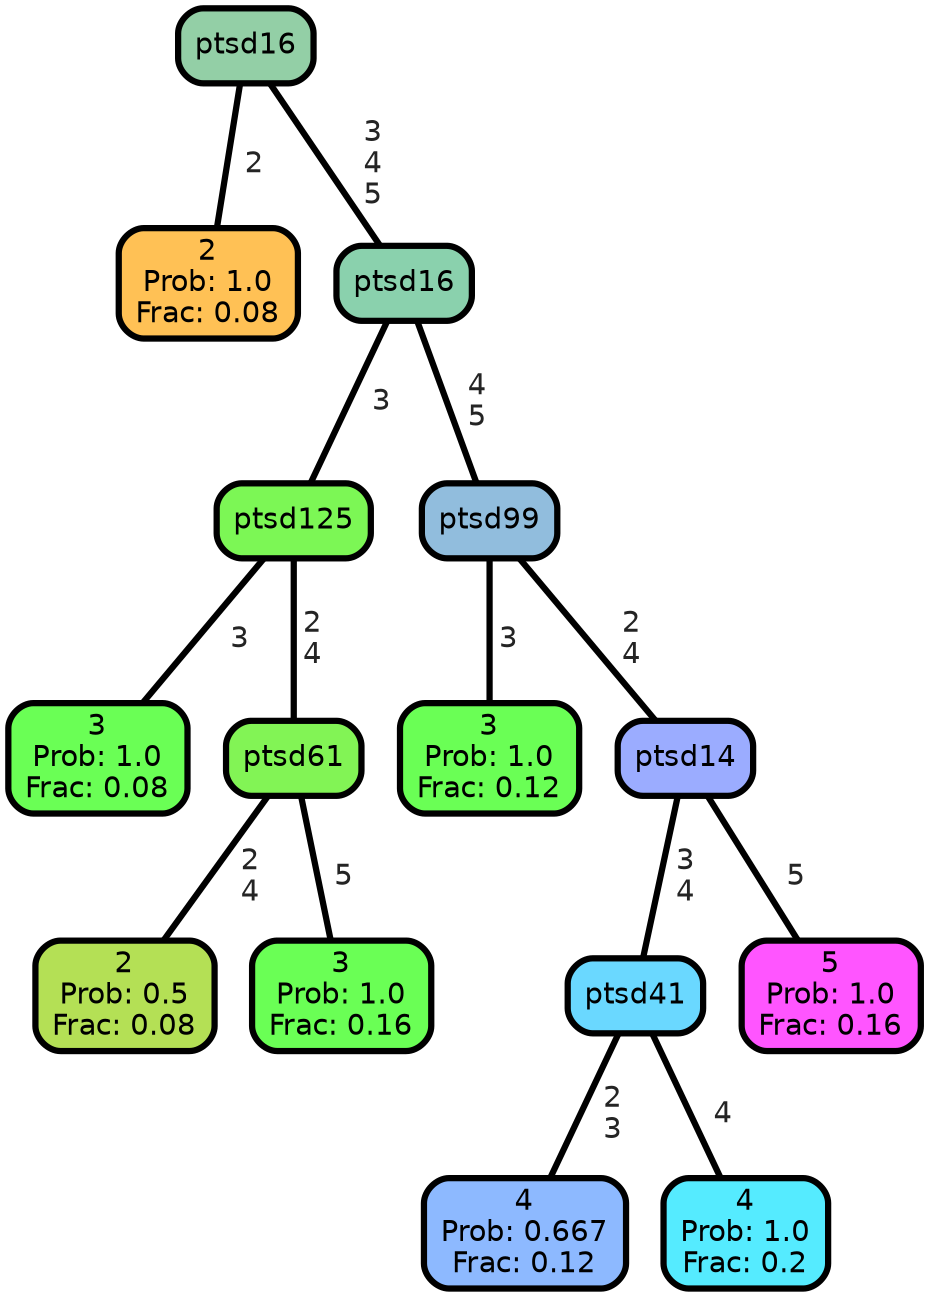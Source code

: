 graph Tree {
node [shape=box, style="filled, rounded",color="black",penwidth="3",fontcolor="black",                 fontname=helvetica] ;
graph [ranksep="0 equally", splines=straight,                 bgcolor=transparent, dpi=200] ;
edge [fontname=helvetica, fontweight=bold,fontcolor=grey14,color=black] ;
0 [label="2
Prob: 1.0
Frac: 0.08", fillcolor="#ffc155"] ;
1 [label="ptsd16", fillcolor="#93cfa6"] ;
2 [label="3
Prob: 1.0
Frac: 0.08", fillcolor="#6aff55"] ;
3 [label="ptsd125", fillcolor="#7cf755"] ;
4 [label="2
Prob: 0.5
Frac: 0.08", fillcolor="#b4e055"] ;
5 [label="ptsd61", fillcolor="#82f455"] ;
6 [label="3
Prob: 1.0
Frac: 0.16", fillcolor="#6aff55"] ;
7 [label="ptsd16", fillcolor="#8ad1ad"] ;
8 [label="3
Prob: 1.0
Frac: 0.12", fillcolor="#6aff55"] ;
9 [label="ptsd99", fillcolor="#91bddd"] ;
10 [label="4
Prob: 0.667
Frac: 0.12", fillcolor="#8db9ff"] ;
11 [label="ptsd41", fillcolor="#6ad8ff"] ;
12 [label="4
Prob: 1.0
Frac: 0.2", fillcolor="#55ebff"] ;
13 [label="ptsd14", fillcolor="#9bacff"] ;
14 [label="5
Prob: 1.0
Frac: 0.16", fillcolor="#ff55ff"] ;
1 -- 0 [label=" 2",penwidth=3] ;
1 -- 7 [label=" 3\n 4\n 5",penwidth=3] ;
3 -- 2 [label=" 3",penwidth=3] ;
3 -- 5 [label=" 2\n 4",penwidth=3] ;
5 -- 4 [label=" 2\n 4",penwidth=3] ;
5 -- 6 [label=" 5",penwidth=3] ;
7 -- 3 [label=" 3",penwidth=3] ;
7 -- 9 [label=" 4\n 5",penwidth=3] ;
9 -- 8 [label=" 3",penwidth=3] ;
9 -- 13 [label=" 2\n 4",penwidth=3] ;
11 -- 10 [label=" 2\n 3",penwidth=3] ;
11 -- 12 [label=" 4",penwidth=3] ;
13 -- 11 [label=" 3\n 4",penwidth=3] ;
13 -- 14 [label=" 5",penwidth=3] ;
{rank = same;}}